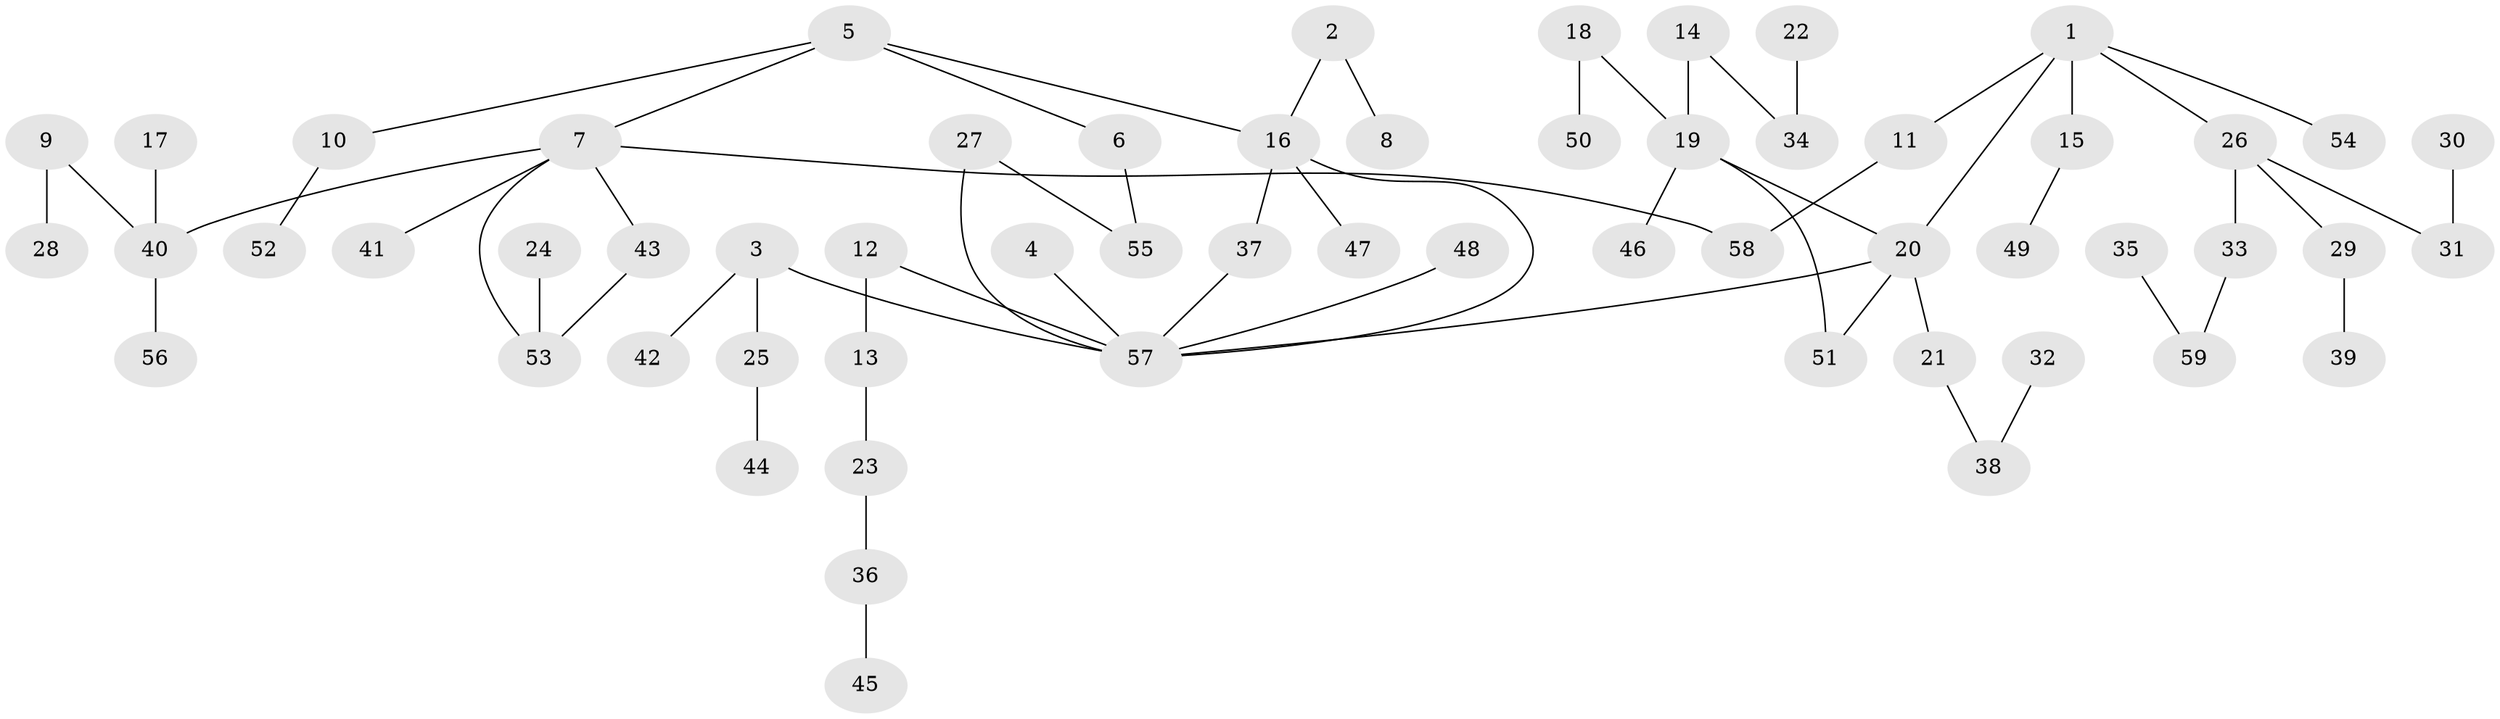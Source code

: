 // original degree distribution, {7: 0.00847457627118644, 10: 0.00847457627118644, 1: 0.4322033898305085, 6: 0.01694915254237288, 4: 0.025423728813559324, 3: 0.1694915254237288, 2: 0.3050847457627119, 5: 0.03389830508474576}
// Generated by graph-tools (version 1.1) at 2025/01/03/09/25 03:01:00]
// undirected, 59 vertices, 63 edges
graph export_dot {
graph [start="1"]
  node [color=gray90,style=filled];
  1;
  2;
  3;
  4;
  5;
  6;
  7;
  8;
  9;
  10;
  11;
  12;
  13;
  14;
  15;
  16;
  17;
  18;
  19;
  20;
  21;
  22;
  23;
  24;
  25;
  26;
  27;
  28;
  29;
  30;
  31;
  32;
  33;
  34;
  35;
  36;
  37;
  38;
  39;
  40;
  41;
  42;
  43;
  44;
  45;
  46;
  47;
  48;
  49;
  50;
  51;
  52;
  53;
  54;
  55;
  56;
  57;
  58;
  59;
  1 -- 11 [weight=1.0];
  1 -- 15 [weight=1.0];
  1 -- 20 [weight=1.0];
  1 -- 26 [weight=1.0];
  1 -- 54 [weight=1.0];
  2 -- 8 [weight=1.0];
  2 -- 16 [weight=1.0];
  3 -- 25 [weight=1.0];
  3 -- 42 [weight=1.0];
  3 -- 57 [weight=1.0];
  4 -- 57 [weight=1.0];
  5 -- 6 [weight=1.0];
  5 -- 7 [weight=1.0];
  5 -- 10 [weight=1.0];
  5 -- 16 [weight=1.0];
  6 -- 55 [weight=1.0];
  7 -- 40 [weight=1.0];
  7 -- 41 [weight=1.0];
  7 -- 43 [weight=1.0];
  7 -- 53 [weight=1.0];
  7 -- 58 [weight=1.0];
  9 -- 28 [weight=1.0];
  9 -- 40 [weight=1.0];
  10 -- 52 [weight=1.0];
  11 -- 58 [weight=1.0];
  12 -- 13 [weight=1.0];
  12 -- 57 [weight=1.0];
  13 -- 23 [weight=1.0];
  14 -- 19 [weight=1.0];
  14 -- 34 [weight=1.0];
  15 -- 49 [weight=1.0];
  16 -- 37 [weight=1.0];
  16 -- 47 [weight=1.0];
  16 -- 57 [weight=1.0];
  17 -- 40 [weight=1.0];
  18 -- 19 [weight=1.0];
  18 -- 50 [weight=1.0];
  19 -- 20 [weight=1.0];
  19 -- 46 [weight=1.0];
  19 -- 51 [weight=1.0];
  20 -- 21 [weight=1.0];
  20 -- 51 [weight=1.0];
  20 -- 57 [weight=1.0];
  21 -- 38 [weight=1.0];
  22 -- 34 [weight=1.0];
  23 -- 36 [weight=1.0];
  24 -- 53 [weight=1.0];
  25 -- 44 [weight=1.0];
  26 -- 29 [weight=1.0];
  26 -- 31 [weight=1.0];
  26 -- 33 [weight=1.0];
  27 -- 55 [weight=1.0];
  27 -- 57 [weight=1.0];
  29 -- 39 [weight=1.0];
  30 -- 31 [weight=1.0];
  32 -- 38 [weight=1.0];
  33 -- 59 [weight=1.0];
  35 -- 59 [weight=1.0];
  36 -- 45 [weight=1.0];
  37 -- 57 [weight=1.0];
  40 -- 56 [weight=1.0];
  43 -- 53 [weight=1.0];
  48 -- 57 [weight=1.0];
}
